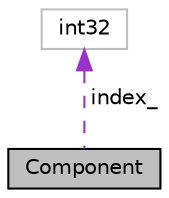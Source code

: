 digraph "Component"
{
  edge [fontname="Helvetica",fontsize="10",labelfontname="Helvetica",labelfontsize="10"];
  node [fontname="Helvetica",fontsize="10",shape=record];
  Node33 [label="Component",height=0.2,width=0.4,color="black", fillcolor="grey75", style="filled", fontcolor="black"];
  Node34 -> Node33 [dir="back",color="darkorchid3",fontsize="10",style="dashed",label=" index_" ,fontname="Helvetica"];
  Node34 [label="int32",height=0.2,width=0.4,color="grey75", fillcolor="white", style="filled"];
}
